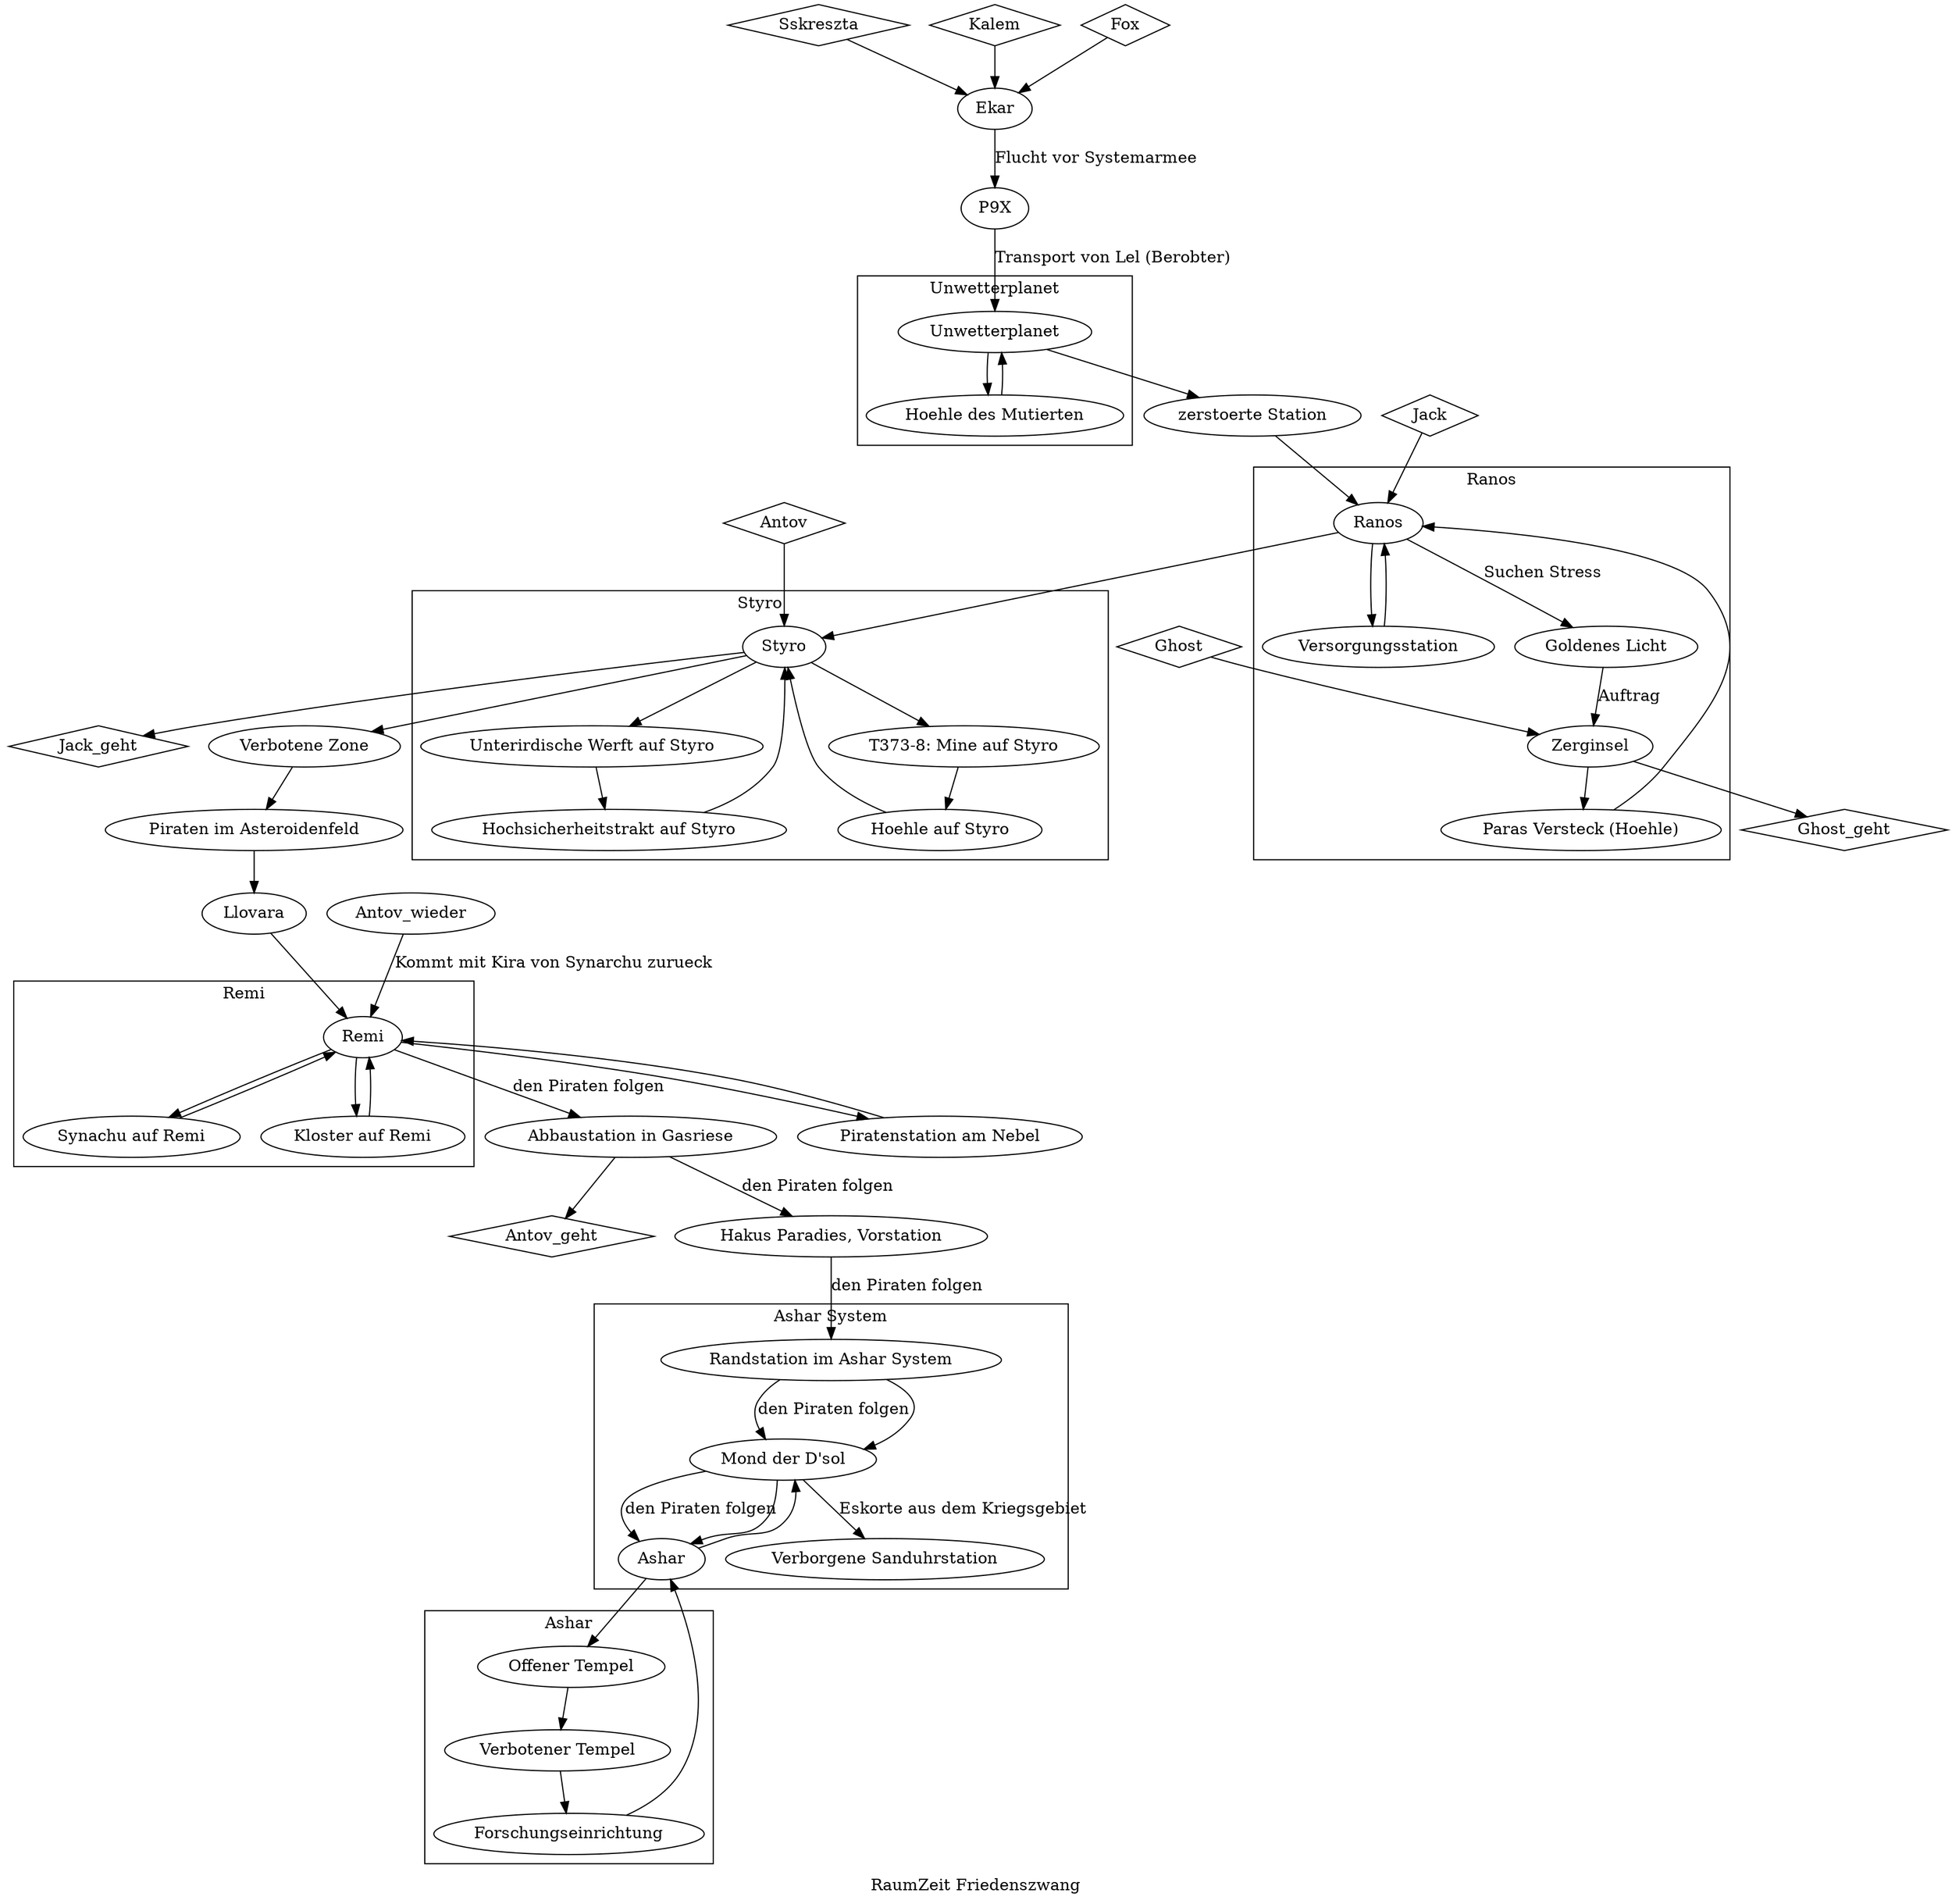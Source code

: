 digraph G {
    name = "RaumZeit Friedenszwang"
    label = "RaumZeit Friedenszwang"
    // Personen
    node [shape="diamond"] Sskreszta; Kalem; Fox; Jack; Jack_geht; Ghost; Ghost_geht; Antov; Antov_geht
    
    node [shape=""]
    // dazugestoßen 
    Sskreszta -> Ekar
    Kalem -> Ekar
    Fox -> Ekar
    Jack -> Ranos
    Ghost -> Zerginsel 
    Antov -> Styro
    
    // verlassen
    Zerginsel -> Ghost_geht
    Styro -> Jack_geht
    "Abbaustation in Gasriese" -> Antov_geht

    // wiedergekommen
    edge [label="Kommt mit Kira von Synarchu zurueck"]
    Antov_wieder -> Remi
    
    // Der Weg
    edge [label="Flucht vor Systemarmee"] Ekar -> P9X 
    edge [label="Transport von Lel (Berobter)"] P9X -> Unwetterplanet
    edge [label=""]
    Unwetterplanet -> "zerstoerte Station" -> Ranos -> Styro -> "Verbotene Zone" -> "Piraten im Asteroidenfeld" -> Llovara -> Remi -> "Piratenstation am Nebel" -> Remi

    edge [label="den Piraten folgen"] Remi -> "Abbaustation in Gasriese" 
    "Abbaustation in Gasriese" -> "Hakus Paradies, Vorstation" -> "Randstation im Ashar System"
    "Randstation im Ashar System" -> "Mond der D'sol" -> "Ashar"

    // Wie es weitergehen koennte. 
    edge [style="dashed"]
    
    edge [label="" style=""]
    // Beschreibungen
        
        // Ereignisse auf dem Unwetterplaneten
        subgraph cluster0 {
            name = Unwetterplanet
            label = Unwetterplanet
            Unwetterplanet -> "Hoehle des Mutierten" -> Unwetterplanet
        }
        
        // Ereignisse in Ranos
        subgraph cluster1 {
            name = Ranos
            label = Ranos
            edge [label="Suchen Stress"]Ranos -> "Goldenes Licht"
            edge [label="Auftrag"] "Goldenes Licht" -> Zerginsel
            edge [label=""] Zerginsel -> "Paras Versteck (Hoehle)" -> Ranos -> Versorgungsstation -> Ranos
        }
        
        // Ereignisse in Styro
        subgraph cluster2 {
            name = Styro
            label = Styro
            Styro -> "T373-8: Mine auf Styro" ->  "Hoehle auf Styro" -> Styro -> "Unterirdische Werft auf Styro" -> "Hochsicherheitstrakt auf Styro" -> Styro 
        }
        
        // Ereignisse auf Remi
        subgraph cluster3 { 
            name = Remi
            label = Remi
            Remi -> "Synachu auf Remi" -> Remi -> "Kloster auf Remi" -> Remi
        }

        // Ereignisse bei Ashar
        subgraph cluster4 { 
            name = "Ashar System"
            label = "Ashar System"
            "Randstation im Ashar System" -> "Mond der D'sol" -> "Ashar" -> "Mond der D'sol"
            edge [label="Eskorte aus dem Kriegsgebiet"] "Mond der D'sol" -> "Verborgene Sanduhrstation"
        }

        // Ereignisse auf Ashar
        subgraph cluster5 { 
            name = "Ashar"
            label = "Ashar"
            Ashar -> "Offener Tempel" -> "Verbotener Tempel" -> Forschungseinrichtung -> Ashar
        }
}
